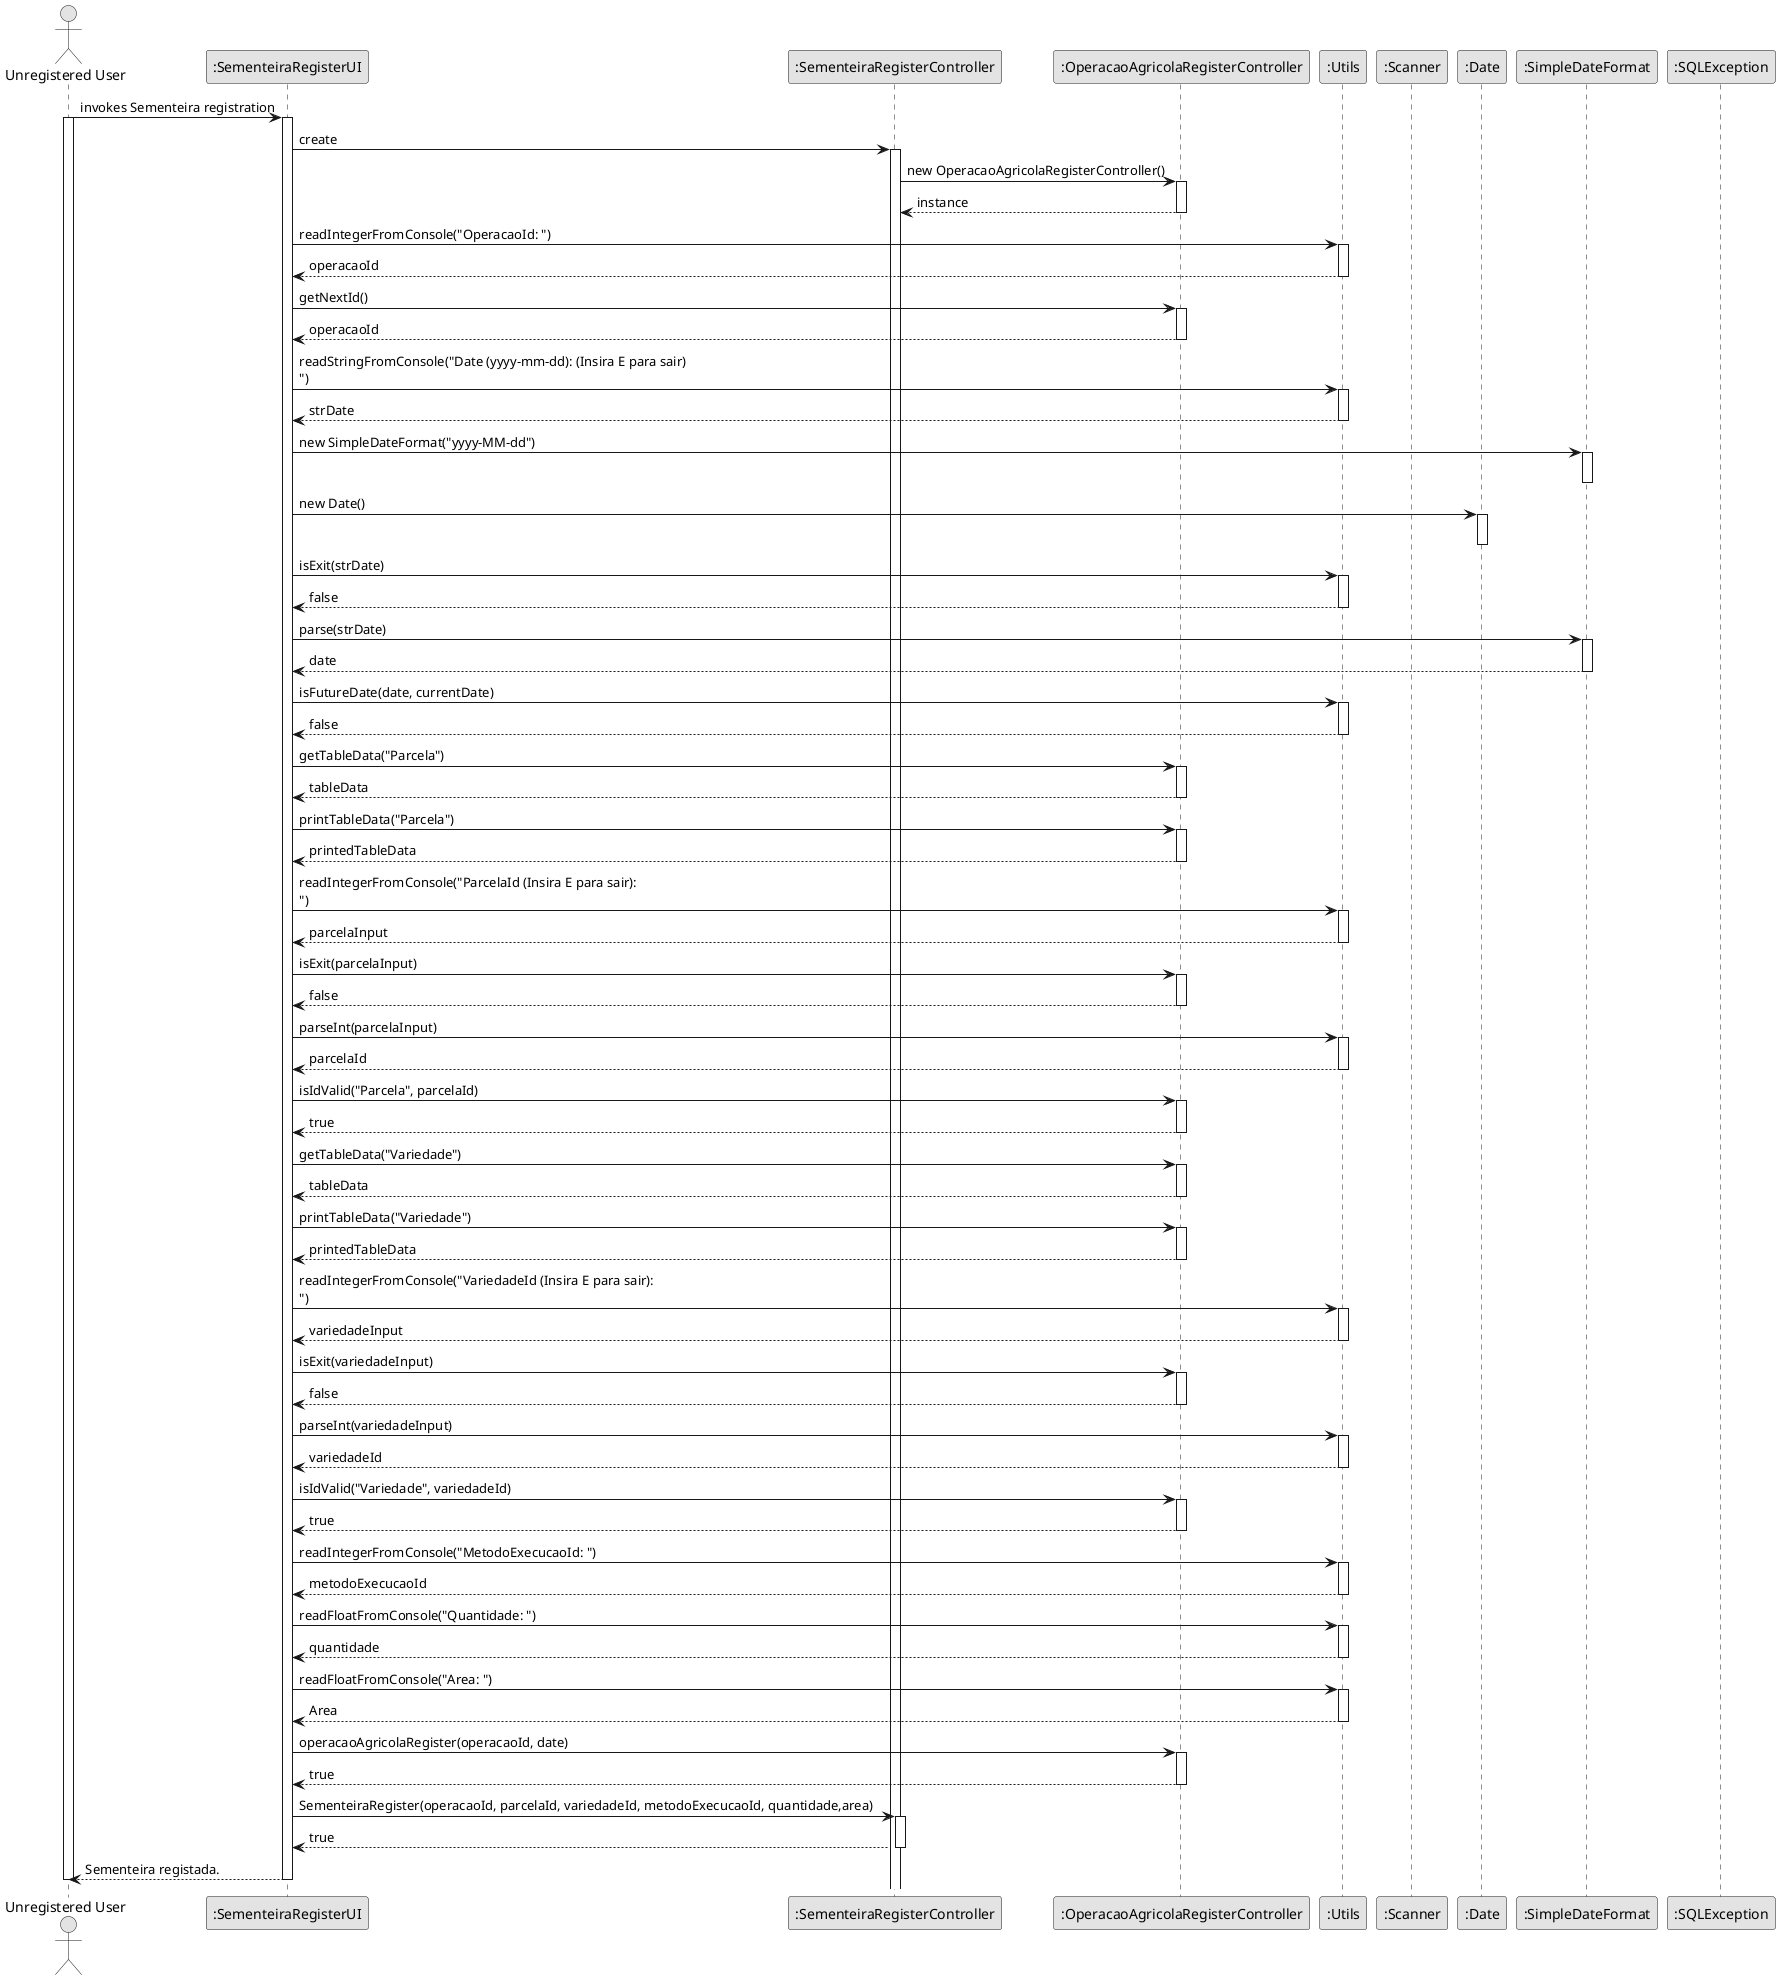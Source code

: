 @startuml
skinparam monochrome true
skinparam packageStyle rectangle
skinparam shadowing false

actor "Unregistered User" as User
participant ":SementeiraRegisterUI" as UI
participant ":SementeiraRegisterController" as CTRL
participant ":OperacaoAgricolaRegisterController" as OperacaoController
participant ":Utils" as Utils
participant ":Scanner" as Scanner
participant ":Date" as Date
participant ":SimpleDateFormat" as SimpleDateFormat
participant ":SQLException" as SQLException

User -> UI : invokes Sementeira registration
activate User
activate UI
UI -> CTRL : create
activate CTRL
CTRL -> OperacaoController : new OperacaoAgricolaRegisterController()
activate OperacaoController
OperacaoController --> CTRL : instance
deactivate OperacaoController

UI -> Utils : readIntegerFromConsole("OperacaoId: ")
activate Utils
Utils --> UI : operacaoId
deactivate Utils

UI -> OperacaoController : getNextId()
activate OperacaoController
OperacaoController --> UI : operacaoId
deactivate OperacaoController

UI -> Utils : readStringFromConsole("Date (yyyy-mm-dd): (Insira E para sair) \n")
activate Utils
Utils --> UI : strDate
deactivate Utils

UI -> SimpleDateFormat : new SimpleDateFormat("yyyy-MM-dd")
activate SimpleDateFormat
deactivate SimpleDateFormat

UI -> Date : new Date()
activate Date
deactivate Date

UI -> Utils : isExit(strDate)
activate Utils
Utils --> UI : false
deactivate Utils

UI -> SimpleDateFormat : parse(strDate)
activate SimpleDateFormat
SimpleDateFormat --> UI : date
deactivate SimpleDateFormat

UI -> Utils : isFutureDate(date, currentDate)
activate Utils
Utils --> UI : false
deactivate Utils

UI -> OperacaoController : getTableData("Parcela")
activate OperacaoController
OperacaoController --> UI : tableData
deactivate OperacaoController

UI -> OperacaoController : printTableData("Parcela")
activate OperacaoController
OperacaoController --> UI : printedTableData
deactivate OperacaoController

UI -> Utils : readIntegerFromConsole("ParcelaId (Insira E para sair): \n")
activate Utils
Utils --> UI : parcelaInput
deactivate Utils

UI -> OperacaoController : isExit(parcelaInput)
activate OperacaoController
OperacaoController --> UI : false
deactivate OperacaoController

UI -> Utils : parseInt(parcelaInput)
activate Utils
Utils --> UI : parcelaId
deactivate Utils

UI -> OperacaoController : isIdValid("Parcela", parcelaId)
activate OperacaoController
OperacaoController --> UI : true
deactivate OperacaoController

UI -> OperacaoController : getTableData("Variedade")
activate OperacaoController
OperacaoController --> UI : tableData
deactivate OperacaoController

UI -> OperacaoController : printTableData("Variedade")
activate OperacaoController
OperacaoController --> UI : printedTableData
deactivate OperacaoController

UI -> Utils : readIntegerFromConsole("VariedadeId (Insira E para sair): \n")
activate Utils
Utils --> UI : variedadeInput
deactivate Utils

UI -> OperacaoController : isExit(variedadeInput)
activate OperacaoController
OperacaoController --> UI : false
deactivate OperacaoController

UI -> Utils : parseInt(variedadeInput)
activate Utils
Utils --> UI : variedadeId
deactivate Utils

UI -> OperacaoController : isIdValid("Variedade", variedadeId)
activate OperacaoController
OperacaoController --> UI : true
deactivate OperacaoController

UI -> Utils : readIntegerFromConsole("MetodoExecucaoId: ")
activate Utils
Utils --> UI : metodoExecucaoId
deactivate Utils

UI -> Utils : readFloatFromConsole("Quantidade: ")
activate Utils
Utils --> UI : quantidade
deactivate Utils

UI -> Utils : readFloatFromConsole("Area: ")
activate Utils
Utils --> UI : Area
deactivate Utils

UI -> OperacaoController : operacaoAgricolaRegister(operacaoId, date)
activate OperacaoController
OperacaoController --> UI : true
deactivate OperacaoController

UI -> CTRL : SementeiraRegister(operacaoId, parcelaId, variedadeId, metodoExecucaoId, quantidade,area)
activate CTRL
CTRL --> UI : true
deactivate CTRL

UI --> User : Sementeira registada.
deactivate UI
deactivate User

@enduml
